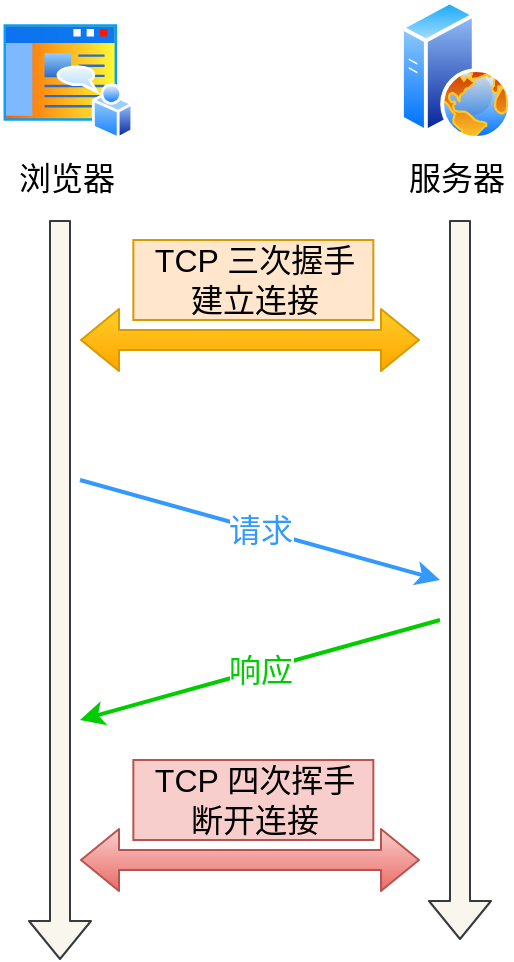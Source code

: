 <mxfile version="14.8.3" type="github">
  <diagram id="6o9tUJPgLRm7XhfGL3Nz" name="第 1 页">
    <mxGraphModel dx="1102" dy="1751" grid="1" gridSize="10" guides="1" tooltips="1" connect="1" arrows="1" fold="1" page="1" pageScale="1" pageWidth="827" pageHeight="1169" math="0" shadow="0">
      <root>
        <mxCell id="0" />
        <mxCell id="1" parent="0" />
        <mxCell id="sIVTDTqw1NNCKyZFnhjz-1" value="" style="shape=flexArrow;endArrow=classic;html=1;fontSize=16;fillColor=#f9f7ed;strokeColor=#36393d;" edge="1" parent="1">
          <mxGeometry width="50" height="50" relative="1" as="geometry">
            <mxPoint x="200" y="40" as="sourcePoint" />
            <mxPoint x="200" y="410" as="targetPoint" />
          </mxGeometry>
        </mxCell>
        <mxCell id="sIVTDTqw1NNCKyZFnhjz-2" value="" style="shape=flexArrow;endArrow=classic;html=1;fontSize=16;fillColor=#f9f7ed;strokeColor=#36393d;" edge="1" parent="1">
          <mxGeometry width="50" height="50" relative="1" as="geometry">
            <mxPoint x="400" y="40" as="sourcePoint" />
            <mxPoint x="400" y="400" as="targetPoint" />
          </mxGeometry>
        </mxCell>
        <mxCell id="sIVTDTqw1NNCKyZFnhjz-3" value="请求" style="endArrow=classic;html=1;fontSize=16;fillColor=#ffff88;strokeWidth=2;strokeColor=#3399FF;fontColor=#3399FF;" edge="1" parent="1">
          <mxGeometry width="50" height="50" relative="1" as="geometry">
            <mxPoint x="210" y="170" as="sourcePoint" />
            <mxPoint x="390" y="220" as="targetPoint" />
          </mxGeometry>
        </mxCell>
        <mxCell id="sIVTDTqw1NNCKyZFnhjz-4" value="响应" style="endArrow=classic;html=1;fontSize=16;strokeWidth=2;strokeColor=#00CC00;fontColor=#00CC00;" edge="1" parent="1">
          <mxGeometry width="50" height="50" relative="1" as="geometry">
            <mxPoint x="390" y="240" as="sourcePoint" />
            <mxPoint x="210" y="290" as="targetPoint" />
          </mxGeometry>
        </mxCell>
        <mxCell id="sIVTDTqw1NNCKyZFnhjz-5" value="服务器" style="aspect=fixed;perimeter=ellipsePerimeter;html=1;align=center;shadow=0;dashed=0;spacingTop=3;image;image=img/lib/active_directory/web_server.svg;fontSize=16;" vertex="1" parent="1">
          <mxGeometry x="370" y="-70" width="56" height="70" as="geometry" />
        </mxCell>
        <mxCell id="sIVTDTqw1NNCKyZFnhjz-6" value="浏览器" style="aspect=fixed;perimeter=ellipsePerimeter;html=1;align=center;shadow=0;dashed=0;spacingTop=3;image;image=img/lib/active_directory/home_page.svg;fontSize=16;" vertex="1" parent="1">
          <mxGeometry x="170" y="-60" width="66.67" height="60" as="geometry" />
        </mxCell>
        <mxCell id="sIVTDTqw1NNCKyZFnhjz-7" value="" style="shape=flexArrow;endArrow=classic;startArrow=classic;html=1;fontSize=16;fillColor=#ffcd28;strokeColor=#d79b00;gradientColor=#ffa500;" edge="1" parent="1">
          <mxGeometry width="100" height="100" relative="1" as="geometry">
            <mxPoint x="210" y="100" as="sourcePoint" />
            <mxPoint x="380" y="100" as="targetPoint" />
          </mxGeometry>
        </mxCell>
        <mxCell id="sIVTDTqw1NNCKyZFnhjz-8" value="TCP 三次握手&lt;br style=&quot;font-size: 16px;&quot;&gt;建立连接" style="text;html=1;align=center;verticalAlign=middle;resizable=0;points=[];autosize=1;strokeColor=#d79b00;fontSize=16;fillColor=#ffe6cc;" vertex="1" parent="1">
          <mxGeometry x="236.67" y="50" width="120" height="40" as="geometry" />
        </mxCell>
        <mxCell id="sIVTDTqw1NNCKyZFnhjz-9" value="" style="shape=flexArrow;endArrow=classic;startArrow=classic;html=1;fontSize=16;gradientColor=#ea6b66;fillColor=#f8cecc;strokeColor=#b85450;" edge="1" parent="1">
          <mxGeometry width="100" height="100" relative="1" as="geometry">
            <mxPoint x="210" y="360" as="sourcePoint" />
            <mxPoint x="380" y="360" as="targetPoint" />
          </mxGeometry>
        </mxCell>
        <mxCell id="sIVTDTqw1NNCKyZFnhjz-10" value="TCP 四次挥手&lt;br style=&quot;font-size: 16px;&quot;&gt;断开连接" style="text;html=1;align=center;verticalAlign=middle;resizable=0;points=[];autosize=1;strokeColor=#b85450;fontSize=16;fillColor=#f8cecc;" vertex="1" parent="1">
          <mxGeometry x="236.67" y="310" width="120" height="40" as="geometry" />
        </mxCell>
      </root>
    </mxGraphModel>
  </diagram>
</mxfile>
